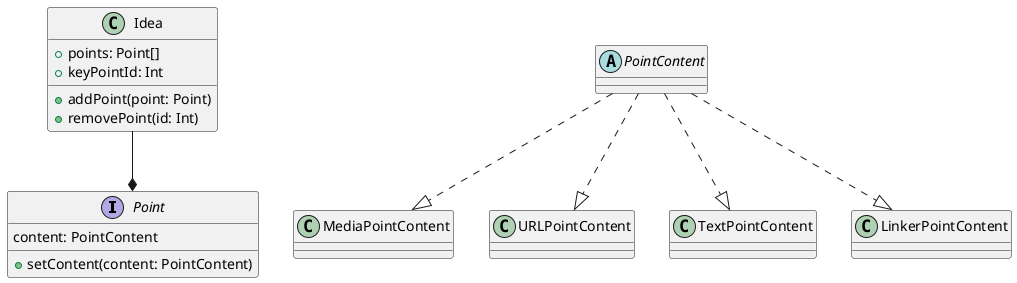 @startuml
interface Point {
    content: PointContent
    +setContent(content: PointContent)
}

Idea --* Point

abstract PointContent

PointContent ..|> MediaPointContent
PointContent ..|> URLPointContent
PointContent ..|> TextPointContent
PointContent ..|> LinkerPointContent

class Idea {
    +points: Point[]
    +keyPointId: Int
    +addPoint(point: Point)
    +removePoint(id: Int)
}

@enduml